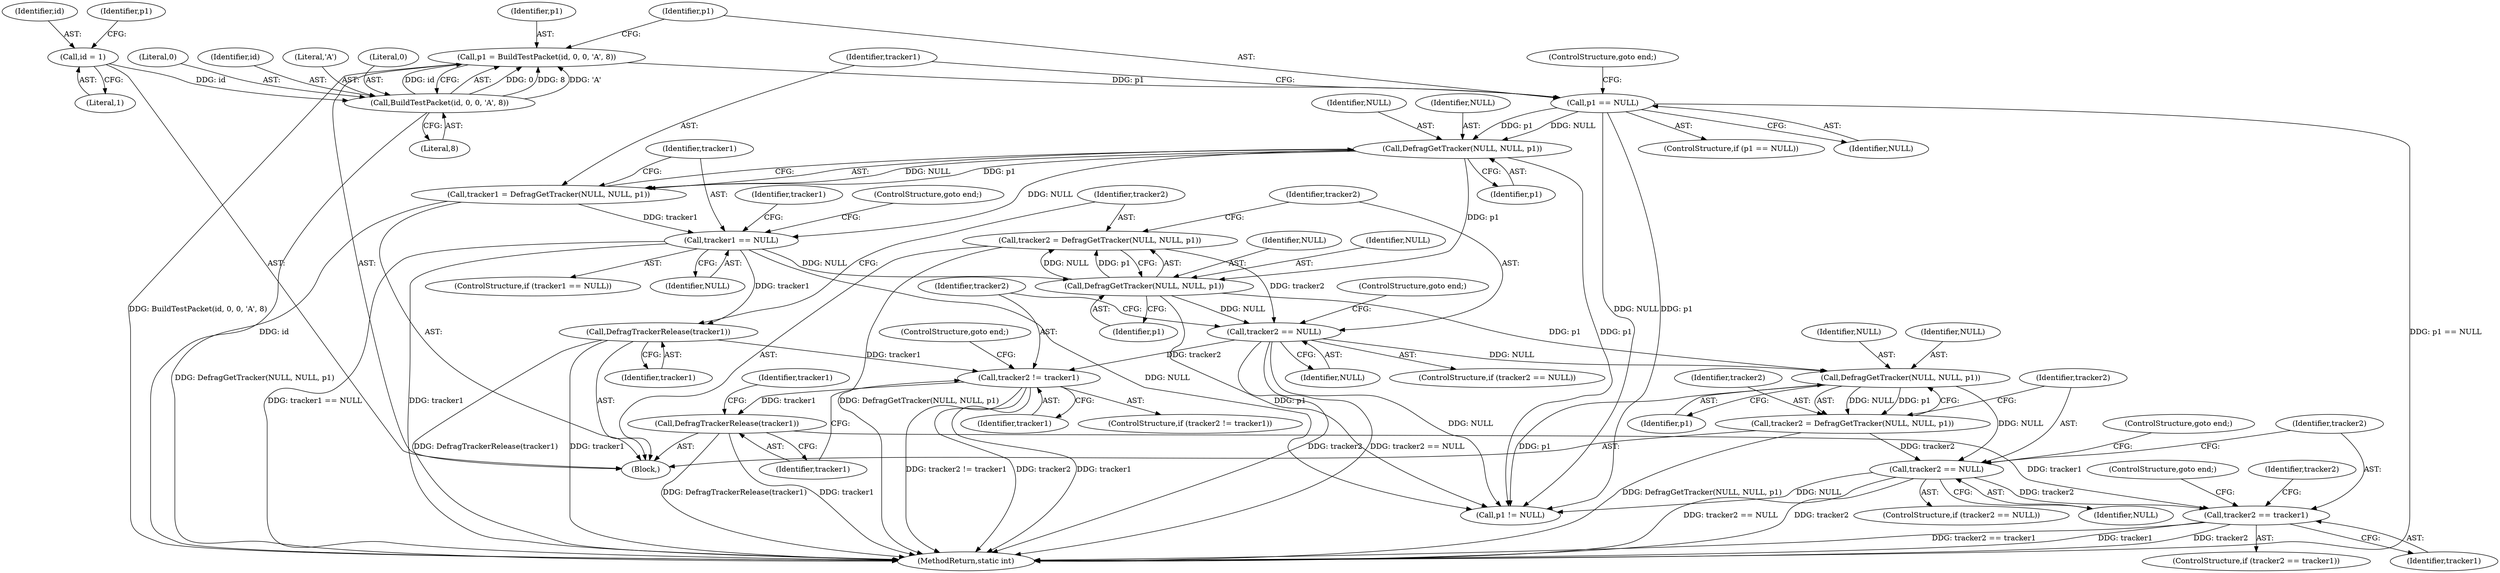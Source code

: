 digraph "1_suricata_4a04f814b15762eb446a5ead4d69d021512df6f8_10@pointer" {
"1000206" [label="(Call,tracker2 == tracker1)"];
"1000200" [label="(Call,tracker2 == NULL)"];
"1000193" [label="(Call,tracker2 = DefragGetTracker(NULL, NULL, p1))"];
"1000195" [label="(Call,DefragGetTracker(NULL, NULL, p1))"];
"1000175" [label="(Call,tracker2 == NULL)"];
"1000168" [label="(Call,tracker2 = DefragGetTracker(NULL, NULL, p1))"];
"1000170" [label="(Call,DefragGetTracker(NULL, NULL, p1))"];
"1000149" [label="(Call,tracker1 == NULL)"];
"1000142" [label="(Call,tracker1 = DefragGetTracker(NULL, NULL, p1))"];
"1000144" [label="(Call,DefragGetTracker(NULL, NULL, p1))"];
"1000137" [label="(Call,p1 == NULL)"];
"1000128" [label="(Call,p1 = BuildTestPacket(id, 0, 0, 'A', 8))"];
"1000130" [label="(Call,BuildTestPacket(id, 0, 0, 'A', 8))"];
"1000112" [label="(Call,id = 1)"];
"1000186" [label="(Call,DefragTrackerRelease(tracker1))"];
"1000181" [label="(Call,tracker2 != tracker1)"];
"1000166" [label="(Call,DefragTrackerRelease(tracker1))"];
"1000151" [label="(Identifier,NULL)"];
"1000150" [label="(Identifier,tracker1)"];
"1000117" [label="(Identifier,p1)"];
"1000175" [label="(Call,tracker2 == NULL)"];
"1000186" [label="(Call,DefragTrackerRelease(tracker1))"];
"1000143" [label="(Identifier,tracker1)"];
"1000141" [label="(ControlStructure,goto end;)"];
"1000222" [label="(Call,p1 != NULL)"];
"1000142" [label="(Call,tracker1 = DefragGetTracker(NULL, NULL, p1))"];
"1000180" [label="(ControlStructure,if (tracker2 != tracker1))"];
"1000208" [label="(Identifier,tracker1)"];
"1000181" [label="(Call,tracker2 != tracker1)"];
"1000205" [label="(ControlStructure,if (tracker2 == tracker1))"];
"1000176" [label="(Identifier,tracker2)"];
"1000169" [label="(Identifier,tracker2)"];
"1000128" [label="(Call,p1 = BuildTestPacket(id, 0, 0, 'A', 8))"];
"1000206" [label="(Call,tracker2 == tracker1)"];
"1000231" [label="(MethodReturn,static int)"];
"1000136" [label="(ControlStructure,if (p1 == NULL))"];
"1000210" [label="(ControlStructure,goto end;)"];
"1000166" [label="(Call,DefragTrackerRelease(tracker1))"];
"1000177" [label="(Identifier,NULL)"];
"1000139" [label="(Identifier,NULL)"];
"1000133" [label="(Literal,0)"];
"1000194" [label="(Identifier,tracker2)"];
"1000183" [label="(Identifier,tracker1)"];
"1000144" [label="(Call,DefragGetTracker(NULL, NULL, p1))"];
"1000131" [label="(Identifier,id)"];
"1000153" [label="(ControlStructure,goto end;)"];
"1000134" [label="(Literal,'A')"];
"1000190" [label="(Identifier,tracker1)"];
"1000213" [label="(Identifier,tracker2)"];
"1000130" [label="(Call,BuildTestPacket(id, 0, 0, 'A', 8))"];
"1000174" [label="(ControlStructure,if (tracker2 == NULL))"];
"1000204" [label="(ControlStructure,goto end;)"];
"1000135" [label="(Literal,8)"];
"1000112" [label="(Call,id = 1)"];
"1000114" [label="(Literal,1)"];
"1000137" [label="(Call,p1 == NULL)"];
"1000171" [label="(Identifier,NULL)"];
"1000193" [label="(Call,tracker2 = DefragGetTracker(NULL, NULL, p1))"];
"1000185" [label="(ControlStructure,goto end;)"];
"1000156" [label="(Identifier,tracker1)"];
"1000200" [label="(Call,tracker2 == NULL)"];
"1000197" [label="(Identifier,NULL)"];
"1000182" [label="(Identifier,tracker2)"];
"1000173" [label="(Identifier,p1)"];
"1000207" [label="(Identifier,tracker2)"];
"1000167" [label="(Identifier,tracker1)"];
"1000198" [label="(Identifier,p1)"];
"1000179" [label="(ControlStructure,goto end;)"];
"1000195" [label="(Call,DefragGetTracker(NULL, NULL, p1))"];
"1000147" [label="(Identifier,p1)"];
"1000138" [label="(Identifier,p1)"];
"1000145" [label="(Identifier,NULL)"];
"1000170" [label="(Call,DefragGetTracker(NULL, NULL, p1))"];
"1000113" [label="(Identifier,id)"];
"1000199" [label="(ControlStructure,if (tracker2 == NULL))"];
"1000196" [label="(Identifier,NULL)"];
"1000149" [label="(Call,tracker1 == NULL)"];
"1000106" [label="(Block,)"];
"1000187" [label="(Identifier,tracker1)"];
"1000129" [label="(Identifier,p1)"];
"1000168" [label="(Call,tracker2 = DefragGetTracker(NULL, NULL, p1))"];
"1000202" [label="(Identifier,NULL)"];
"1000146" [label="(Identifier,NULL)"];
"1000201" [label="(Identifier,tracker2)"];
"1000148" [label="(ControlStructure,if (tracker1 == NULL))"];
"1000132" [label="(Literal,0)"];
"1000172" [label="(Identifier,NULL)"];
"1000206" -> "1000205"  [label="AST: "];
"1000206" -> "1000208"  [label="CFG: "];
"1000207" -> "1000206"  [label="AST: "];
"1000208" -> "1000206"  [label="AST: "];
"1000210" -> "1000206"  [label="CFG: "];
"1000213" -> "1000206"  [label="CFG: "];
"1000206" -> "1000231"  [label="DDG: tracker2 == tracker1"];
"1000206" -> "1000231"  [label="DDG: tracker1"];
"1000206" -> "1000231"  [label="DDG: tracker2"];
"1000200" -> "1000206"  [label="DDG: tracker2"];
"1000186" -> "1000206"  [label="DDG: tracker1"];
"1000200" -> "1000199"  [label="AST: "];
"1000200" -> "1000202"  [label="CFG: "];
"1000201" -> "1000200"  [label="AST: "];
"1000202" -> "1000200"  [label="AST: "];
"1000204" -> "1000200"  [label="CFG: "];
"1000207" -> "1000200"  [label="CFG: "];
"1000200" -> "1000231"  [label="DDG: tracker2 == NULL"];
"1000200" -> "1000231"  [label="DDG: tracker2"];
"1000193" -> "1000200"  [label="DDG: tracker2"];
"1000195" -> "1000200"  [label="DDG: NULL"];
"1000200" -> "1000222"  [label="DDG: NULL"];
"1000193" -> "1000106"  [label="AST: "];
"1000193" -> "1000195"  [label="CFG: "];
"1000194" -> "1000193"  [label="AST: "];
"1000195" -> "1000193"  [label="AST: "];
"1000201" -> "1000193"  [label="CFG: "];
"1000193" -> "1000231"  [label="DDG: DefragGetTracker(NULL, NULL, p1)"];
"1000195" -> "1000193"  [label="DDG: NULL"];
"1000195" -> "1000193"  [label="DDG: p1"];
"1000195" -> "1000198"  [label="CFG: "];
"1000196" -> "1000195"  [label="AST: "];
"1000197" -> "1000195"  [label="AST: "];
"1000198" -> "1000195"  [label="AST: "];
"1000175" -> "1000195"  [label="DDG: NULL"];
"1000170" -> "1000195"  [label="DDG: p1"];
"1000195" -> "1000222"  [label="DDG: p1"];
"1000175" -> "1000174"  [label="AST: "];
"1000175" -> "1000177"  [label="CFG: "];
"1000176" -> "1000175"  [label="AST: "];
"1000177" -> "1000175"  [label="AST: "];
"1000179" -> "1000175"  [label="CFG: "];
"1000182" -> "1000175"  [label="CFG: "];
"1000175" -> "1000231"  [label="DDG: tracker2"];
"1000175" -> "1000231"  [label="DDG: tracker2 == NULL"];
"1000168" -> "1000175"  [label="DDG: tracker2"];
"1000170" -> "1000175"  [label="DDG: NULL"];
"1000175" -> "1000181"  [label="DDG: tracker2"];
"1000175" -> "1000222"  [label="DDG: NULL"];
"1000168" -> "1000106"  [label="AST: "];
"1000168" -> "1000170"  [label="CFG: "];
"1000169" -> "1000168"  [label="AST: "];
"1000170" -> "1000168"  [label="AST: "];
"1000176" -> "1000168"  [label="CFG: "];
"1000168" -> "1000231"  [label="DDG: DefragGetTracker(NULL, NULL, p1)"];
"1000170" -> "1000168"  [label="DDG: NULL"];
"1000170" -> "1000168"  [label="DDG: p1"];
"1000170" -> "1000173"  [label="CFG: "];
"1000171" -> "1000170"  [label="AST: "];
"1000172" -> "1000170"  [label="AST: "];
"1000173" -> "1000170"  [label="AST: "];
"1000149" -> "1000170"  [label="DDG: NULL"];
"1000144" -> "1000170"  [label="DDG: p1"];
"1000170" -> "1000222"  [label="DDG: p1"];
"1000149" -> "1000148"  [label="AST: "];
"1000149" -> "1000151"  [label="CFG: "];
"1000150" -> "1000149"  [label="AST: "];
"1000151" -> "1000149"  [label="AST: "];
"1000153" -> "1000149"  [label="CFG: "];
"1000156" -> "1000149"  [label="CFG: "];
"1000149" -> "1000231"  [label="DDG: tracker1 == NULL"];
"1000149" -> "1000231"  [label="DDG: tracker1"];
"1000142" -> "1000149"  [label="DDG: tracker1"];
"1000144" -> "1000149"  [label="DDG: NULL"];
"1000149" -> "1000166"  [label="DDG: tracker1"];
"1000149" -> "1000222"  [label="DDG: NULL"];
"1000142" -> "1000106"  [label="AST: "];
"1000142" -> "1000144"  [label="CFG: "];
"1000143" -> "1000142"  [label="AST: "];
"1000144" -> "1000142"  [label="AST: "];
"1000150" -> "1000142"  [label="CFG: "];
"1000142" -> "1000231"  [label="DDG: DefragGetTracker(NULL, NULL, p1)"];
"1000144" -> "1000142"  [label="DDG: NULL"];
"1000144" -> "1000142"  [label="DDG: p1"];
"1000144" -> "1000147"  [label="CFG: "];
"1000145" -> "1000144"  [label="AST: "];
"1000146" -> "1000144"  [label="AST: "];
"1000147" -> "1000144"  [label="AST: "];
"1000137" -> "1000144"  [label="DDG: NULL"];
"1000137" -> "1000144"  [label="DDG: p1"];
"1000144" -> "1000222"  [label="DDG: p1"];
"1000137" -> "1000136"  [label="AST: "];
"1000137" -> "1000139"  [label="CFG: "];
"1000138" -> "1000137"  [label="AST: "];
"1000139" -> "1000137"  [label="AST: "];
"1000141" -> "1000137"  [label="CFG: "];
"1000143" -> "1000137"  [label="CFG: "];
"1000137" -> "1000231"  [label="DDG: p1 == NULL"];
"1000128" -> "1000137"  [label="DDG: p1"];
"1000137" -> "1000222"  [label="DDG: p1"];
"1000137" -> "1000222"  [label="DDG: NULL"];
"1000128" -> "1000106"  [label="AST: "];
"1000128" -> "1000130"  [label="CFG: "];
"1000129" -> "1000128"  [label="AST: "];
"1000130" -> "1000128"  [label="AST: "];
"1000138" -> "1000128"  [label="CFG: "];
"1000128" -> "1000231"  [label="DDG: BuildTestPacket(id, 0, 0, 'A', 8)"];
"1000130" -> "1000128"  [label="DDG: 0"];
"1000130" -> "1000128"  [label="DDG: 8"];
"1000130" -> "1000128"  [label="DDG: 'A'"];
"1000130" -> "1000128"  [label="DDG: id"];
"1000130" -> "1000135"  [label="CFG: "];
"1000131" -> "1000130"  [label="AST: "];
"1000132" -> "1000130"  [label="AST: "];
"1000133" -> "1000130"  [label="AST: "];
"1000134" -> "1000130"  [label="AST: "];
"1000135" -> "1000130"  [label="AST: "];
"1000130" -> "1000231"  [label="DDG: id"];
"1000112" -> "1000130"  [label="DDG: id"];
"1000112" -> "1000106"  [label="AST: "];
"1000112" -> "1000114"  [label="CFG: "];
"1000113" -> "1000112"  [label="AST: "];
"1000114" -> "1000112"  [label="AST: "];
"1000117" -> "1000112"  [label="CFG: "];
"1000186" -> "1000106"  [label="AST: "];
"1000186" -> "1000187"  [label="CFG: "];
"1000187" -> "1000186"  [label="AST: "];
"1000190" -> "1000186"  [label="CFG: "];
"1000186" -> "1000231"  [label="DDG: DefragTrackerRelease(tracker1)"];
"1000186" -> "1000231"  [label="DDG: tracker1"];
"1000181" -> "1000186"  [label="DDG: tracker1"];
"1000181" -> "1000180"  [label="AST: "];
"1000181" -> "1000183"  [label="CFG: "];
"1000182" -> "1000181"  [label="AST: "];
"1000183" -> "1000181"  [label="AST: "];
"1000185" -> "1000181"  [label="CFG: "];
"1000187" -> "1000181"  [label="CFG: "];
"1000181" -> "1000231"  [label="DDG: tracker2 != tracker1"];
"1000181" -> "1000231"  [label="DDG: tracker2"];
"1000181" -> "1000231"  [label="DDG: tracker1"];
"1000166" -> "1000181"  [label="DDG: tracker1"];
"1000166" -> "1000106"  [label="AST: "];
"1000166" -> "1000167"  [label="CFG: "];
"1000167" -> "1000166"  [label="AST: "];
"1000169" -> "1000166"  [label="CFG: "];
"1000166" -> "1000231"  [label="DDG: DefragTrackerRelease(tracker1)"];
"1000166" -> "1000231"  [label="DDG: tracker1"];
}
